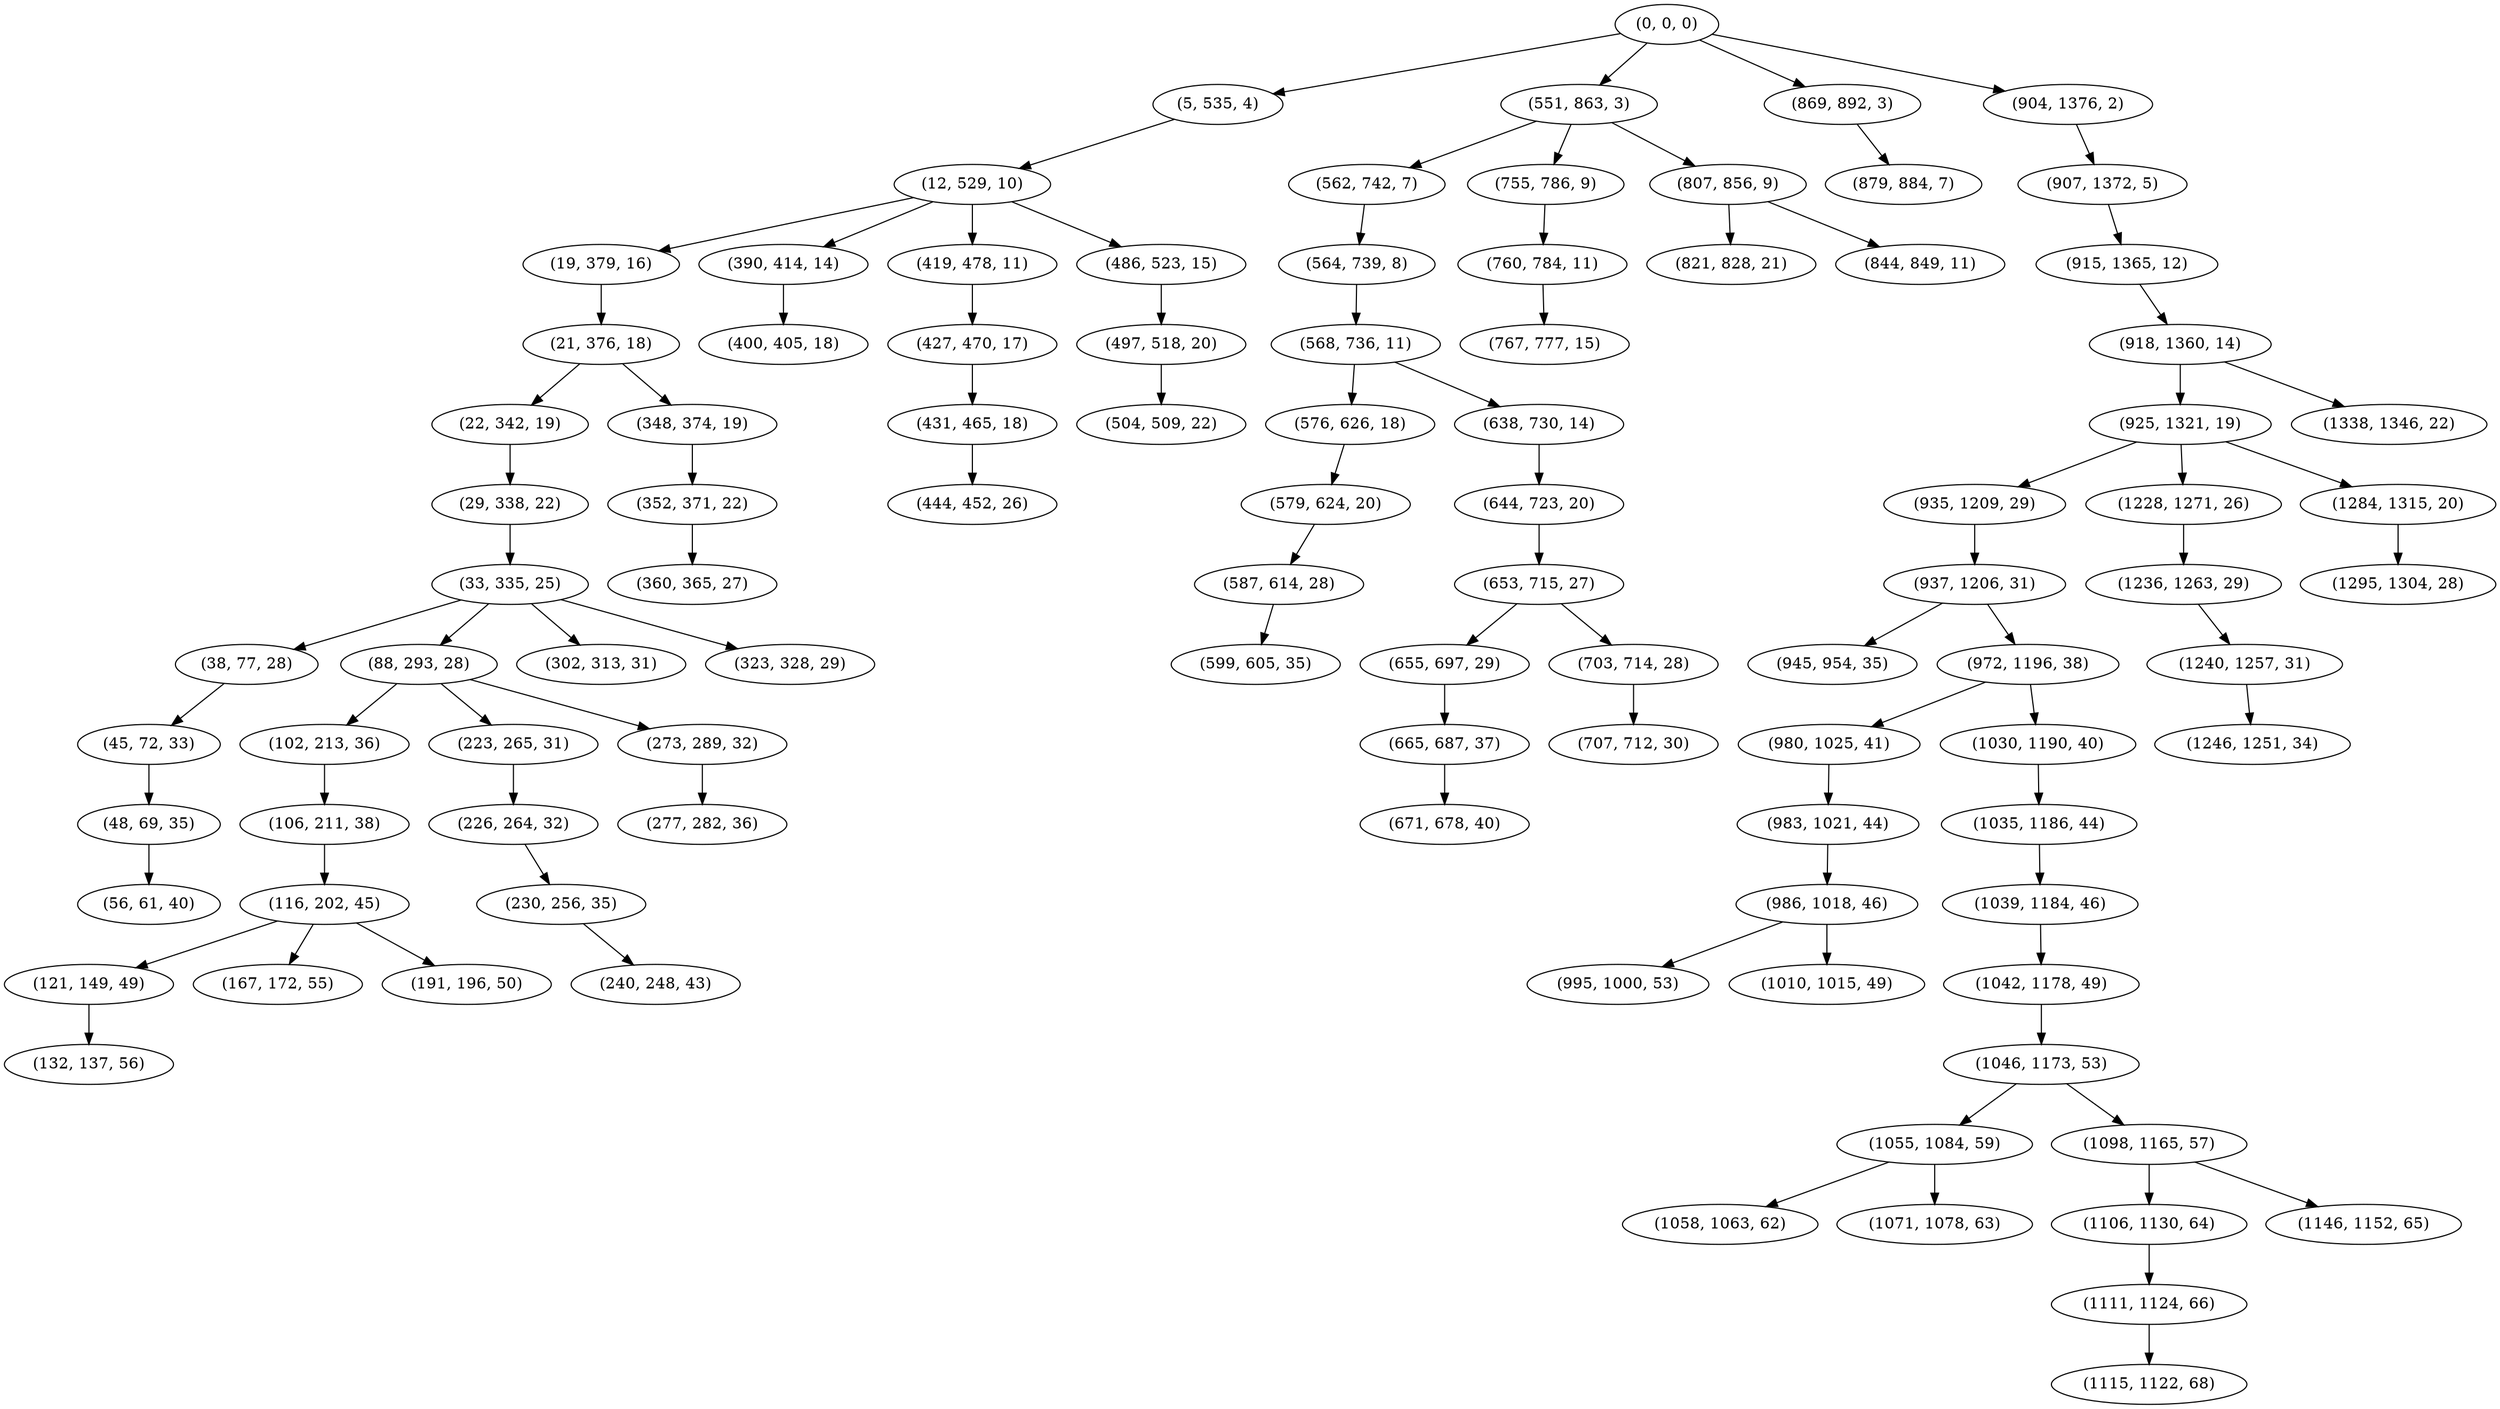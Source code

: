digraph tree {
    "(0, 0, 0)";
    "(5, 535, 4)";
    "(12, 529, 10)";
    "(19, 379, 16)";
    "(21, 376, 18)";
    "(22, 342, 19)";
    "(29, 338, 22)";
    "(33, 335, 25)";
    "(38, 77, 28)";
    "(45, 72, 33)";
    "(48, 69, 35)";
    "(56, 61, 40)";
    "(88, 293, 28)";
    "(102, 213, 36)";
    "(106, 211, 38)";
    "(116, 202, 45)";
    "(121, 149, 49)";
    "(132, 137, 56)";
    "(167, 172, 55)";
    "(191, 196, 50)";
    "(223, 265, 31)";
    "(226, 264, 32)";
    "(230, 256, 35)";
    "(240, 248, 43)";
    "(273, 289, 32)";
    "(277, 282, 36)";
    "(302, 313, 31)";
    "(323, 328, 29)";
    "(348, 374, 19)";
    "(352, 371, 22)";
    "(360, 365, 27)";
    "(390, 414, 14)";
    "(400, 405, 18)";
    "(419, 478, 11)";
    "(427, 470, 17)";
    "(431, 465, 18)";
    "(444, 452, 26)";
    "(486, 523, 15)";
    "(497, 518, 20)";
    "(504, 509, 22)";
    "(551, 863, 3)";
    "(562, 742, 7)";
    "(564, 739, 8)";
    "(568, 736, 11)";
    "(576, 626, 18)";
    "(579, 624, 20)";
    "(587, 614, 28)";
    "(599, 605, 35)";
    "(638, 730, 14)";
    "(644, 723, 20)";
    "(653, 715, 27)";
    "(655, 697, 29)";
    "(665, 687, 37)";
    "(671, 678, 40)";
    "(703, 714, 28)";
    "(707, 712, 30)";
    "(755, 786, 9)";
    "(760, 784, 11)";
    "(767, 777, 15)";
    "(807, 856, 9)";
    "(821, 828, 21)";
    "(844, 849, 11)";
    "(869, 892, 3)";
    "(879, 884, 7)";
    "(904, 1376, 2)";
    "(907, 1372, 5)";
    "(915, 1365, 12)";
    "(918, 1360, 14)";
    "(925, 1321, 19)";
    "(935, 1209, 29)";
    "(937, 1206, 31)";
    "(945, 954, 35)";
    "(972, 1196, 38)";
    "(980, 1025, 41)";
    "(983, 1021, 44)";
    "(986, 1018, 46)";
    "(995, 1000, 53)";
    "(1010, 1015, 49)";
    "(1030, 1190, 40)";
    "(1035, 1186, 44)";
    "(1039, 1184, 46)";
    "(1042, 1178, 49)";
    "(1046, 1173, 53)";
    "(1055, 1084, 59)";
    "(1058, 1063, 62)";
    "(1071, 1078, 63)";
    "(1098, 1165, 57)";
    "(1106, 1130, 64)";
    "(1111, 1124, 66)";
    "(1115, 1122, 68)";
    "(1146, 1152, 65)";
    "(1228, 1271, 26)";
    "(1236, 1263, 29)";
    "(1240, 1257, 31)";
    "(1246, 1251, 34)";
    "(1284, 1315, 20)";
    "(1295, 1304, 28)";
    "(1338, 1346, 22)";
    "(0, 0, 0)" -> "(5, 535, 4)";
    "(0, 0, 0)" -> "(551, 863, 3)";
    "(0, 0, 0)" -> "(869, 892, 3)";
    "(0, 0, 0)" -> "(904, 1376, 2)";
    "(5, 535, 4)" -> "(12, 529, 10)";
    "(12, 529, 10)" -> "(19, 379, 16)";
    "(12, 529, 10)" -> "(390, 414, 14)";
    "(12, 529, 10)" -> "(419, 478, 11)";
    "(12, 529, 10)" -> "(486, 523, 15)";
    "(19, 379, 16)" -> "(21, 376, 18)";
    "(21, 376, 18)" -> "(22, 342, 19)";
    "(21, 376, 18)" -> "(348, 374, 19)";
    "(22, 342, 19)" -> "(29, 338, 22)";
    "(29, 338, 22)" -> "(33, 335, 25)";
    "(33, 335, 25)" -> "(38, 77, 28)";
    "(33, 335, 25)" -> "(88, 293, 28)";
    "(33, 335, 25)" -> "(302, 313, 31)";
    "(33, 335, 25)" -> "(323, 328, 29)";
    "(38, 77, 28)" -> "(45, 72, 33)";
    "(45, 72, 33)" -> "(48, 69, 35)";
    "(48, 69, 35)" -> "(56, 61, 40)";
    "(88, 293, 28)" -> "(102, 213, 36)";
    "(88, 293, 28)" -> "(223, 265, 31)";
    "(88, 293, 28)" -> "(273, 289, 32)";
    "(102, 213, 36)" -> "(106, 211, 38)";
    "(106, 211, 38)" -> "(116, 202, 45)";
    "(116, 202, 45)" -> "(121, 149, 49)";
    "(116, 202, 45)" -> "(167, 172, 55)";
    "(116, 202, 45)" -> "(191, 196, 50)";
    "(121, 149, 49)" -> "(132, 137, 56)";
    "(223, 265, 31)" -> "(226, 264, 32)";
    "(226, 264, 32)" -> "(230, 256, 35)";
    "(230, 256, 35)" -> "(240, 248, 43)";
    "(273, 289, 32)" -> "(277, 282, 36)";
    "(348, 374, 19)" -> "(352, 371, 22)";
    "(352, 371, 22)" -> "(360, 365, 27)";
    "(390, 414, 14)" -> "(400, 405, 18)";
    "(419, 478, 11)" -> "(427, 470, 17)";
    "(427, 470, 17)" -> "(431, 465, 18)";
    "(431, 465, 18)" -> "(444, 452, 26)";
    "(486, 523, 15)" -> "(497, 518, 20)";
    "(497, 518, 20)" -> "(504, 509, 22)";
    "(551, 863, 3)" -> "(562, 742, 7)";
    "(551, 863, 3)" -> "(755, 786, 9)";
    "(551, 863, 3)" -> "(807, 856, 9)";
    "(562, 742, 7)" -> "(564, 739, 8)";
    "(564, 739, 8)" -> "(568, 736, 11)";
    "(568, 736, 11)" -> "(576, 626, 18)";
    "(568, 736, 11)" -> "(638, 730, 14)";
    "(576, 626, 18)" -> "(579, 624, 20)";
    "(579, 624, 20)" -> "(587, 614, 28)";
    "(587, 614, 28)" -> "(599, 605, 35)";
    "(638, 730, 14)" -> "(644, 723, 20)";
    "(644, 723, 20)" -> "(653, 715, 27)";
    "(653, 715, 27)" -> "(655, 697, 29)";
    "(653, 715, 27)" -> "(703, 714, 28)";
    "(655, 697, 29)" -> "(665, 687, 37)";
    "(665, 687, 37)" -> "(671, 678, 40)";
    "(703, 714, 28)" -> "(707, 712, 30)";
    "(755, 786, 9)" -> "(760, 784, 11)";
    "(760, 784, 11)" -> "(767, 777, 15)";
    "(807, 856, 9)" -> "(821, 828, 21)";
    "(807, 856, 9)" -> "(844, 849, 11)";
    "(869, 892, 3)" -> "(879, 884, 7)";
    "(904, 1376, 2)" -> "(907, 1372, 5)";
    "(907, 1372, 5)" -> "(915, 1365, 12)";
    "(915, 1365, 12)" -> "(918, 1360, 14)";
    "(918, 1360, 14)" -> "(925, 1321, 19)";
    "(918, 1360, 14)" -> "(1338, 1346, 22)";
    "(925, 1321, 19)" -> "(935, 1209, 29)";
    "(925, 1321, 19)" -> "(1228, 1271, 26)";
    "(925, 1321, 19)" -> "(1284, 1315, 20)";
    "(935, 1209, 29)" -> "(937, 1206, 31)";
    "(937, 1206, 31)" -> "(945, 954, 35)";
    "(937, 1206, 31)" -> "(972, 1196, 38)";
    "(972, 1196, 38)" -> "(980, 1025, 41)";
    "(972, 1196, 38)" -> "(1030, 1190, 40)";
    "(980, 1025, 41)" -> "(983, 1021, 44)";
    "(983, 1021, 44)" -> "(986, 1018, 46)";
    "(986, 1018, 46)" -> "(995, 1000, 53)";
    "(986, 1018, 46)" -> "(1010, 1015, 49)";
    "(1030, 1190, 40)" -> "(1035, 1186, 44)";
    "(1035, 1186, 44)" -> "(1039, 1184, 46)";
    "(1039, 1184, 46)" -> "(1042, 1178, 49)";
    "(1042, 1178, 49)" -> "(1046, 1173, 53)";
    "(1046, 1173, 53)" -> "(1055, 1084, 59)";
    "(1046, 1173, 53)" -> "(1098, 1165, 57)";
    "(1055, 1084, 59)" -> "(1058, 1063, 62)";
    "(1055, 1084, 59)" -> "(1071, 1078, 63)";
    "(1098, 1165, 57)" -> "(1106, 1130, 64)";
    "(1098, 1165, 57)" -> "(1146, 1152, 65)";
    "(1106, 1130, 64)" -> "(1111, 1124, 66)";
    "(1111, 1124, 66)" -> "(1115, 1122, 68)";
    "(1228, 1271, 26)" -> "(1236, 1263, 29)";
    "(1236, 1263, 29)" -> "(1240, 1257, 31)";
    "(1240, 1257, 31)" -> "(1246, 1251, 34)";
    "(1284, 1315, 20)" -> "(1295, 1304, 28)";
}
